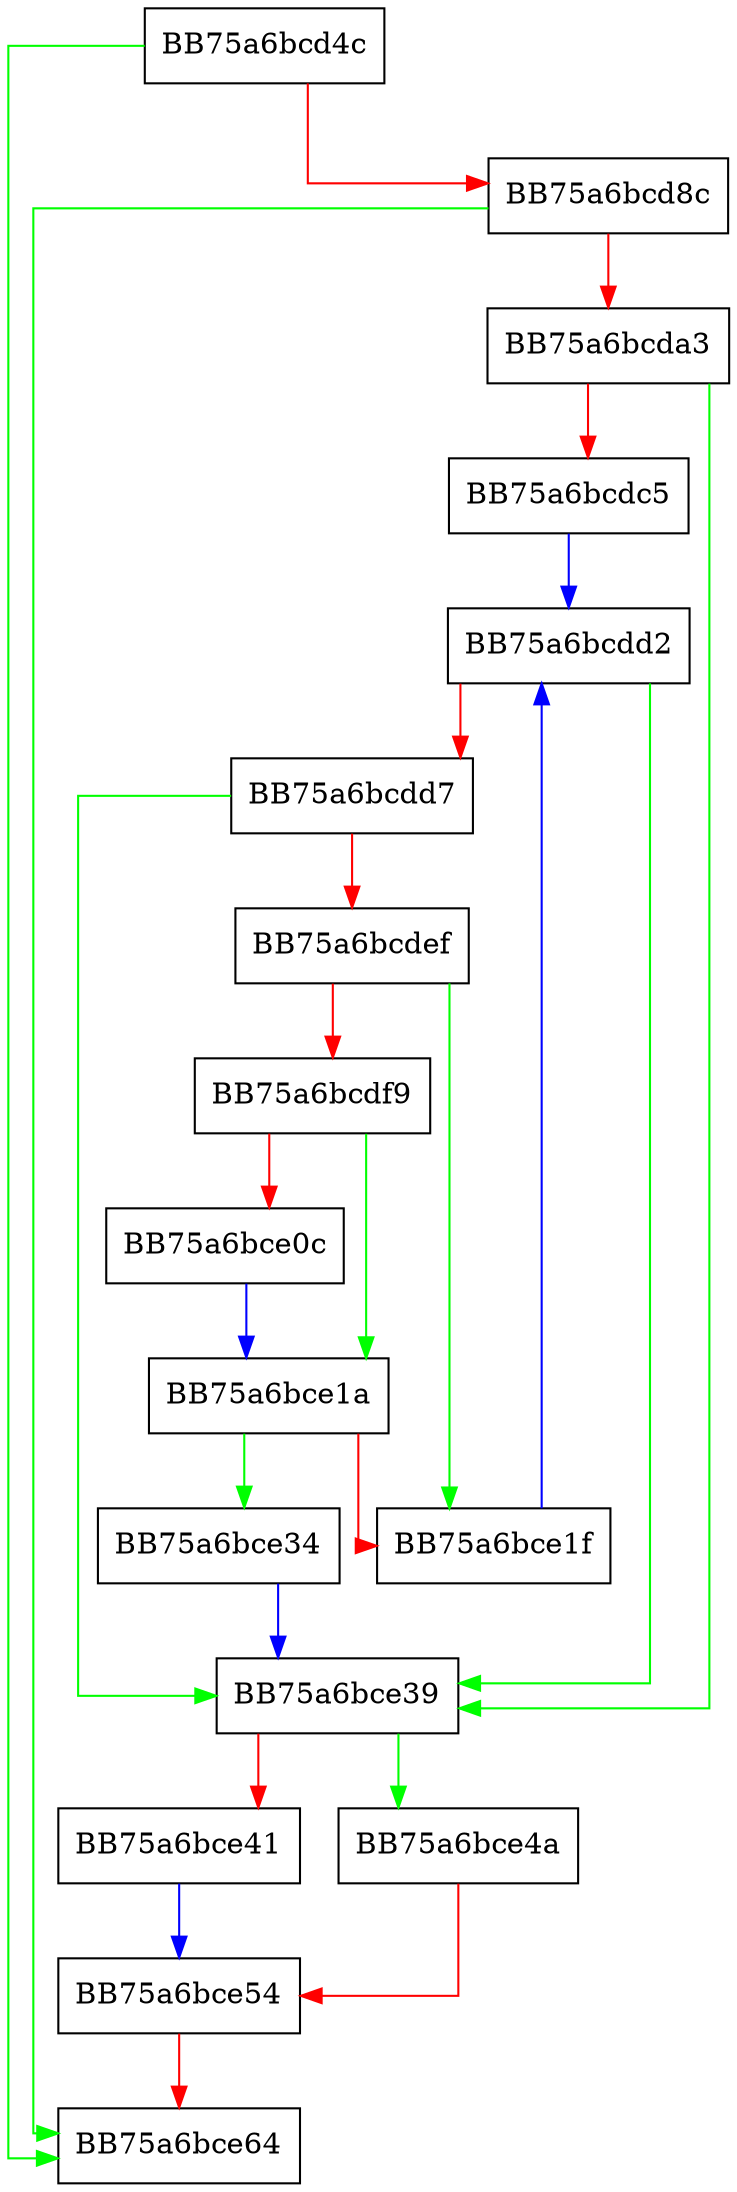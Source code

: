digraph sqlite3_rekey_v2 {
  node [shape="box"];
  graph [splines=ortho];
  BB75a6bcd4c -> BB75a6bce64 [color="green"];
  BB75a6bcd4c -> BB75a6bcd8c [color="red"];
  BB75a6bcd8c -> BB75a6bce64 [color="green"];
  BB75a6bcd8c -> BB75a6bcda3 [color="red"];
  BB75a6bcda3 -> BB75a6bce39 [color="green"];
  BB75a6bcda3 -> BB75a6bcdc5 [color="red"];
  BB75a6bcdc5 -> BB75a6bcdd2 [color="blue"];
  BB75a6bcdd2 -> BB75a6bce39 [color="green"];
  BB75a6bcdd2 -> BB75a6bcdd7 [color="red"];
  BB75a6bcdd7 -> BB75a6bce39 [color="green"];
  BB75a6bcdd7 -> BB75a6bcdef [color="red"];
  BB75a6bcdef -> BB75a6bce1f [color="green"];
  BB75a6bcdef -> BB75a6bcdf9 [color="red"];
  BB75a6bcdf9 -> BB75a6bce1a [color="green"];
  BB75a6bcdf9 -> BB75a6bce0c [color="red"];
  BB75a6bce0c -> BB75a6bce1a [color="blue"];
  BB75a6bce1a -> BB75a6bce34 [color="green"];
  BB75a6bce1a -> BB75a6bce1f [color="red"];
  BB75a6bce1f -> BB75a6bcdd2 [color="blue"];
  BB75a6bce34 -> BB75a6bce39 [color="blue"];
  BB75a6bce39 -> BB75a6bce4a [color="green"];
  BB75a6bce39 -> BB75a6bce41 [color="red"];
  BB75a6bce41 -> BB75a6bce54 [color="blue"];
  BB75a6bce4a -> BB75a6bce54 [color="red"];
  BB75a6bce54 -> BB75a6bce64 [color="red"];
}